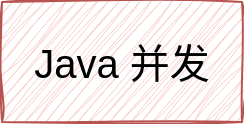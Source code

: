<mxfile version="20.8.21" type="github">
  <diagram name="第 1 页" id="zvwwa2Sd1U4hzYWGbA_T">
    <mxGraphModel dx="561" dy="362" grid="1" gridSize="10" guides="1" tooltips="1" connect="1" arrows="1" fold="1" page="1" pageScale="1" pageWidth="827" pageHeight="1169" math="0" shadow="0">
      <root>
        <mxCell id="0" />
        <mxCell id="1" parent="0" />
        <mxCell id="nadIy8MLo4Op7KXq3YdE-1" value="Java 并发" style="rounded=0;whiteSpace=wrap;html=1;fontSize=20;shadow=0;fillColor=#f8cecc;strokeColor=#b85450;glass=0;sketch=1;curveFitting=1;jiggle=2;" vertex="1" parent="1">
          <mxGeometry x="100" y="120" width="120" height="60" as="geometry" />
        </mxCell>
      </root>
    </mxGraphModel>
  </diagram>
</mxfile>
